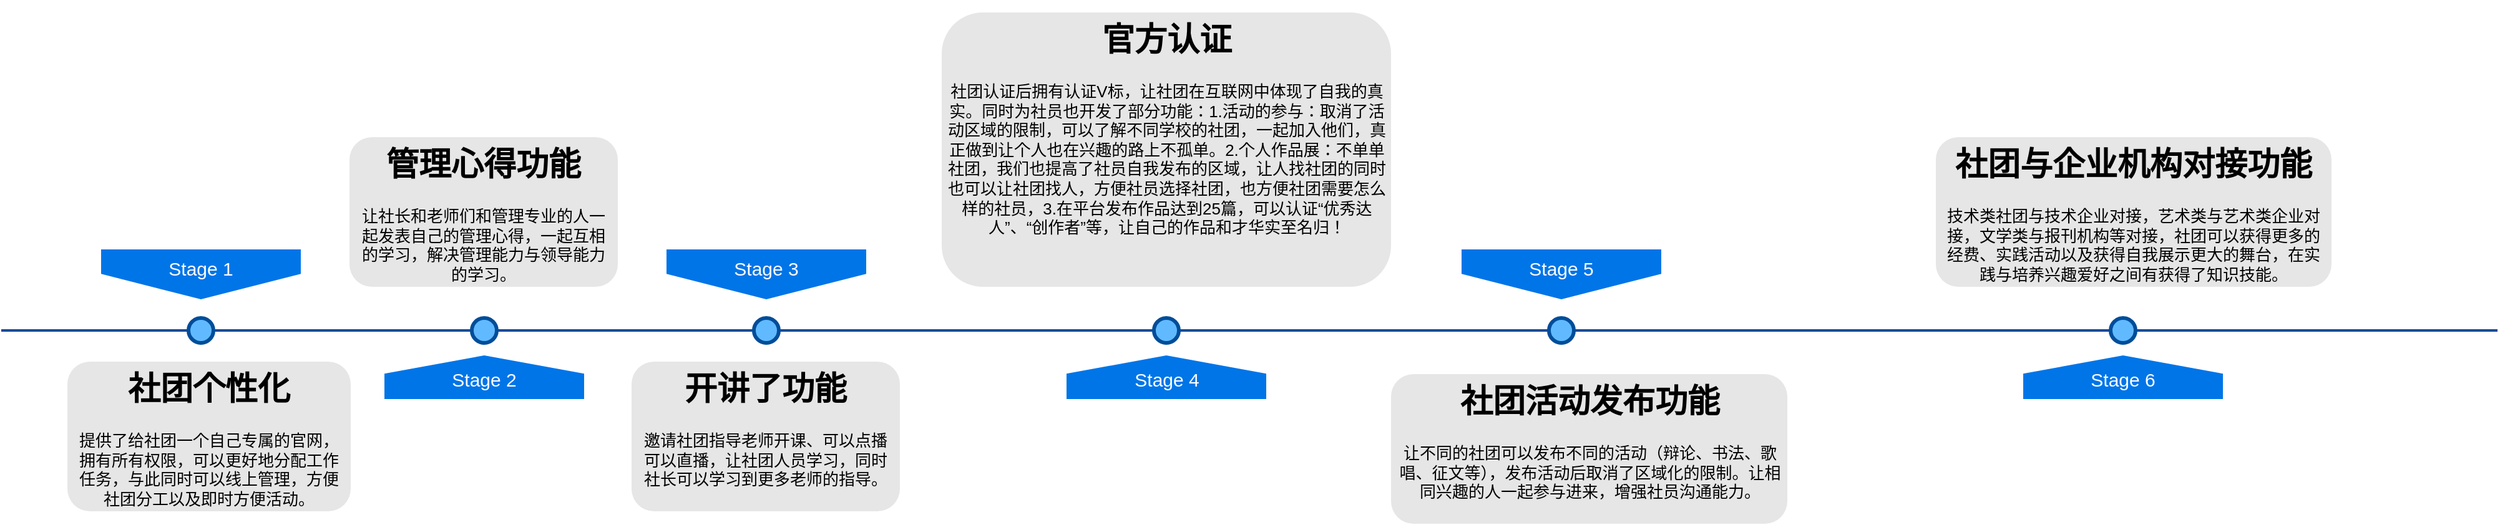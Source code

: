 <mxfile version="14.6.12" type="github">
  <diagram name="Page-1" id="82e54ff1-d628-8f03-85c4-9753963a91cd">
    <mxGraphModel dx="1421" dy="788" grid="1" gridSize="10" guides="1" tooltips="1" connect="1" arrows="1" fold="1" page="1" pageScale="1" pageWidth="1100" pageHeight="850" background="#ffffff" math="0" shadow="0">
      <root>
        <mxCell id="0" />
        <mxCell id="1" parent="0" />
        <mxCell id="4ec97bd9e5d20128-1" value="" style="line;strokeWidth=2;html=1;fillColor=none;fontSize=28;fontColor=#004D99;strokeColor=#004D99;" parent="1" vertex="1">
          <mxGeometry x="40" y="400" width="1000" height="10" as="geometry" />
        </mxCell>
        <mxCell id="4ec97bd9e5d20128-5" value="Stage 1" style="shape=offPageConnector;whiteSpace=wrap;html=1;fillColor=#0075E8;fontSize=15;fontColor=#FFFFFF;size=0.509;verticalAlign=top;strokeColor=none;" parent="1" vertex="1">
          <mxGeometry x="120" y="340" width="160" height="40" as="geometry" />
        </mxCell>
        <mxCell id="4ec97bd9e5d20128-6" value="&lt;span&gt;Stage 3&lt;/span&gt;" style="shape=offPageConnector;whiteSpace=wrap;html=1;fillColor=#0075E8;fontSize=15;fontColor=#FFFFFF;size=0.509;verticalAlign=top;strokeColor=none;" parent="1" vertex="1">
          <mxGeometry x="573" y="340" width="160" height="40" as="geometry" />
        </mxCell>
        <mxCell id="4ec97bd9e5d20128-7" value="&lt;span&gt;Stage 2&lt;/span&gt;" style="shape=offPageConnector;whiteSpace=wrap;html=1;fillColor=#0075E8;fontSize=15;fontColor=#FFFFFF;size=0.418;flipV=1;verticalAlign=bottom;strokeColor=none;spacingBottom=4;" parent="1" vertex="1">
          <mxGeometry x="347" y="425" width="160" height="35" as="geometry" />
        </mxCell>
        <mxCell id="4ec97bd9e5d20128-8" value="&lt;span&gt;Stage 4&lt;/span&gt;" style="shape=offPageConnector;whiteSpace=wrap;html=1;fillColor=#0075E8;fontSize=15;fontColor=#FFFFFF;size=0.418;flipV=1;verticalAlign=bottom;strokeColor=none;spacingBottom=4;" parent="1" vertex="1">
          <mxGeometry x="893.5" y="425" width="160" height="35" as="geometry" />
        </mxCell>
        <mxCell id="4ec97bd9e5d20128-9" value="" style="ellipse;whiteSpace=wrap;html=1;fillColor=#61BAFF;fontSize=28;fontColor=#004D99;strokeWidth=3;strokeColor=#004D99;" parent="1" vertex="1">
          <mxGeometry x="190" y="395" width="20" height="20" as="geometry" />
        </mxCell>
        <mxCell id="4ec97bd9e5d20128-10" value="" style="ellipse;whiteSpace=wrap;html=1;fillColor=#61BAFF;fontSize=28;fontColor=#004D99;strokeWidth=3;strokeColor=#004D99;" parent="1" vertex="1">
          <mxGeometry x="417" y="395" width="20" height="20" as="geometry" />
        </mxCell>
        <mxCell id="4ec97bd9e5d20128-11" value="" style="ellipse;whiteSpace=wrap;html=1;fillColor=#61BAFF;fontSize=28;fontColor=#004D99;strokeWidth=3;strokeColor=#004D99;" parent="1" vertex="1">
          <mxGeometry x="643" y="395" width="20" height="20" as="geometry" />
        </mxCell>
        <mxCell id="4ec97bd9e5d20128-13" value="" style="ellipse;whiteSpace=wrap;html=1;fillColor=#61BAFF;fontSize=28;fontColor=#004D99;strokeWidth=3;strokeColor=#004D99;" parent="1" vertex="1">
          <mxGeometry x="963.5" y="395" width="20" height="20" as="geometry" />
        </mxCell>
        <mxCell id="4ec97bd9e5d20128-14" value="&lt;h1&gt;社团个性化&lt;/h1&gt;&lt;p&gt;提供了给社团一个自己专属的官网，&lt;span&gt;拥有所有权限，可以更好地分配工作任务，与此同时可以线上管理，方便社团分工以及即时方便活动。&lt;/span&gt;&lt;/p&gt;" style="text;html=1;spacing=5;spacingTop=-20;whiteSpace=wrap;overflow=hidden;strokeColor=none;strokeWidth=3;fillColor=#E6E6E6;fontSize=13;fontColor=#000000;align=center;rounded=1;" parent="1" vertex="1">
          <mxGeometry x="93" y="430" width="227" height="120" as="geometry" />
        </mxCell>
        <mxCell id="4ec97bd9e5d20128-16" value="&lt;h1&gt;管理心得功能&lt;/h1&gt;&lt;p&gt;让社长和老师们和管理专业的人一起发表自己的管理心得，一起互相的学习，解决管理能力与领导能力的学习。&lt;/p&gt;" style="text;html=1;spacing=5;spacingTop=-20;whiteSpace=wrap;overflow=hidden;strokeColor=none;strokeWidth=3;fillColor=#E6E6E6;fontSize=13;fontColor=#000000;align=center;rounded=1;" parent="1" vertex="1">
          <mxGeometry x="319" y="250" width="215" height="120" as="geometry" />
        </mxCell>
        <mxCell id="4ec97bd9e5d20128-17" value="&lt;h1&gt;开讲了功能&lt;/h1&gt;&lt;p&gt;邀请社团指导老师开课、可以点播可以直播，让社团人员学习，同时社长可以学习到更多老师的指导。&lt;/p&gt;" style="text;html=1;spacing=5;spacingTop=-20;whiteSpace=wrap;overflow=hidden;strokeColor=none;strokeWidth=3;fillColor=#E6E6E6;fontSize=13;fontColor=#000000;align=center;rounded=1;" parent="1" vertex="1">
          <mxGeometry x="545" y="430" width="215" height="120" as="geometry" />
        </mxCell>
        <mxCell id="4ec97bd9e5d20128-18" value="&lt;h1&gt;社团与企业机构对接功能&lt;/h1&gt;&lt;p&gt;技术类社团与技术企业对接，艺术类与艺术类企业对接，文学类与报刊机构等对接，社团可以获得更多的经费、实践活动以及获得自我展示更大的舞台，在实践与培养兴趣爱好之间有获得了知识技能。&lt;/p&gt;" style="text;html=1;spacing=5;spacingTop=-20;whiteSpace=wrap;overflow=hidden;strokeColor=none;strokeWidth=3;fillColor=#E6E6E6;fontSize=13;fontColor=#000000;align=center;rounded=1;" parent="1" vertex="1">
          <mxGeometry x="1590" y="250" width="317" height="120" as="geometry" />
        </mxCell>
        <mxCell id="dSpGS2XbtfC2sPU-hCQm-2" value="" style="line;strokeWidth=2;html=1;fillColor=none;fontSize=28;fontColor=#004D99;strokeColor=#004D99;" vertex="1" parent="1">
          <mxGeometry x="1040" y="400" width="1000" height="10" as="geometry" />
        </mxCell>
        <mxCell id="dSpGS2XbtfC2sPU-hCQm-3" value="" style="ellipse;whiteSpace=wrap;html=1;fillColor=#61BAFF;fontSize=28;fontColor=#004D99;strokeWidth=3;strokeColor=#004D99;" vertex="1" parent="1">
          <mxGeometry x="1280" y="395" width="20" height="20" as="geometry" />
        </mxCell>
        <mxCell id="dSpGS2XbtfC2sPU-hCQm-4" value="&lt;span&gt;Stage 5&lt;/span&gt;" style="shape=offPageConnector;whiteSpace=wrap;html=1;fillColor=#0075E8;fontSize=15;fontColor=#FFFFFF;size=0.509;verticalAlign=top;strokeColor=none;" vertex="1" parent="1">
          <mxGeometry x="1210" y="340" width="160" height="40" as="geometry" />
        </mxCell>
        <mxCell id="dSpGS2XbtfC2sPU-hCQm-5" value="&lt;h1&gt;社团活动发布功能&lt;/h1&gt;&lt;p&gt;让不同的社团可以发布不同的活动（辩论、书法、歌唱、征文等），发布活动后取消了区域化的限制。让相同兴趣的人一起参与进来，增强社员沟通能力。&lt;/p&gt;" style="text;html=1;spacing=5;spacingTop=-20;whiteSpace=wrap;overflow=hidden;strokeColor=none;strokeWidth=3;fillColor=#E6E6E6;fontSize=13;fontColor=#000000;align=center;rounded=1;" vertex="1" parent="1">
          <mxGeometry x="1153.5" y="440" width="317.5" height="120" as="geometry" />
        </mxCell>
        <mxCell id="dSpGS2XbtfC2sPU-hCQm-6" value="" style="ellipse;whiteSpace=wrap;html=1;fillColor=#61BAFF;fontSize=28;fontColor=#004D99;strokeWidth=3;strokeColor=#004D99;" vertex="1" parent="1">
          <mxGeometry x="1730" y="395" width="20" height="20" as="geometry" />
        </mxCell>
        <mxCell id="dSpGS2XbtfC2sPU-hCQm-7" value="&lt;span&gt;Stage 6&lt;/span&gt;" style="shape=offPageConnector;whiteSpace=wrap;html=1;fillColor=#0075E8;fontSize=15;fontColor=#FFFFFF;size=0.418;flipV=1;verticalAlign=bottom;strokeColor=none;spacingBottom=4;" vertex="1" parent="1">
          <mxGeometry x="1660" y="425" width="160" height="35" as="geometry" />
        </mxCell>
        <mxCell id="dSpGS2XbtfC2sPU-hCQm-8" value="&lt;h1&gt;官方认证&lt;/h1&gt;&lt;p&gt;社团认证后拥有认证V标，让社团在互联网中体现了自我的真实。同时为社员也开发了部分功能：1.活动的参与：取消了活动区域的限制，可以了解不同学校的社团，一起加入他们，真正做到让个人也在兴趣的路上不孤单。2.个人作品展：不单单社团，我们也提高了社员自我发布的区域，让人找社团的同时也可以让社团找人，方便社员选择社团，也方便社团需要怎么样的社员，3.在平台发布作品达到25篇，可以认证“优秀达人”、“创作者”等，让自己的作品和才华实至名归！&lt;/p&gt;&lt;div&gt;&lt;br&gt;&lt;/div&gt;" style="text;html=1;spacing=5;spacingTop=-20;whiteSpace=wrap;overflow=hidden;strokeColor=none;strokeWidth=3;fillColor=#E6E6E6;fontSize=13;fontColor=#000000;align=center;rounded=1;" vertex="1" parent="1">
          <mxGeometry x="793.5" y="150" width="360" height="220" as="geometry" />
        </mxCell>
      </root>
    </mxGraphModel>
  </diagram>
</mxfile>
